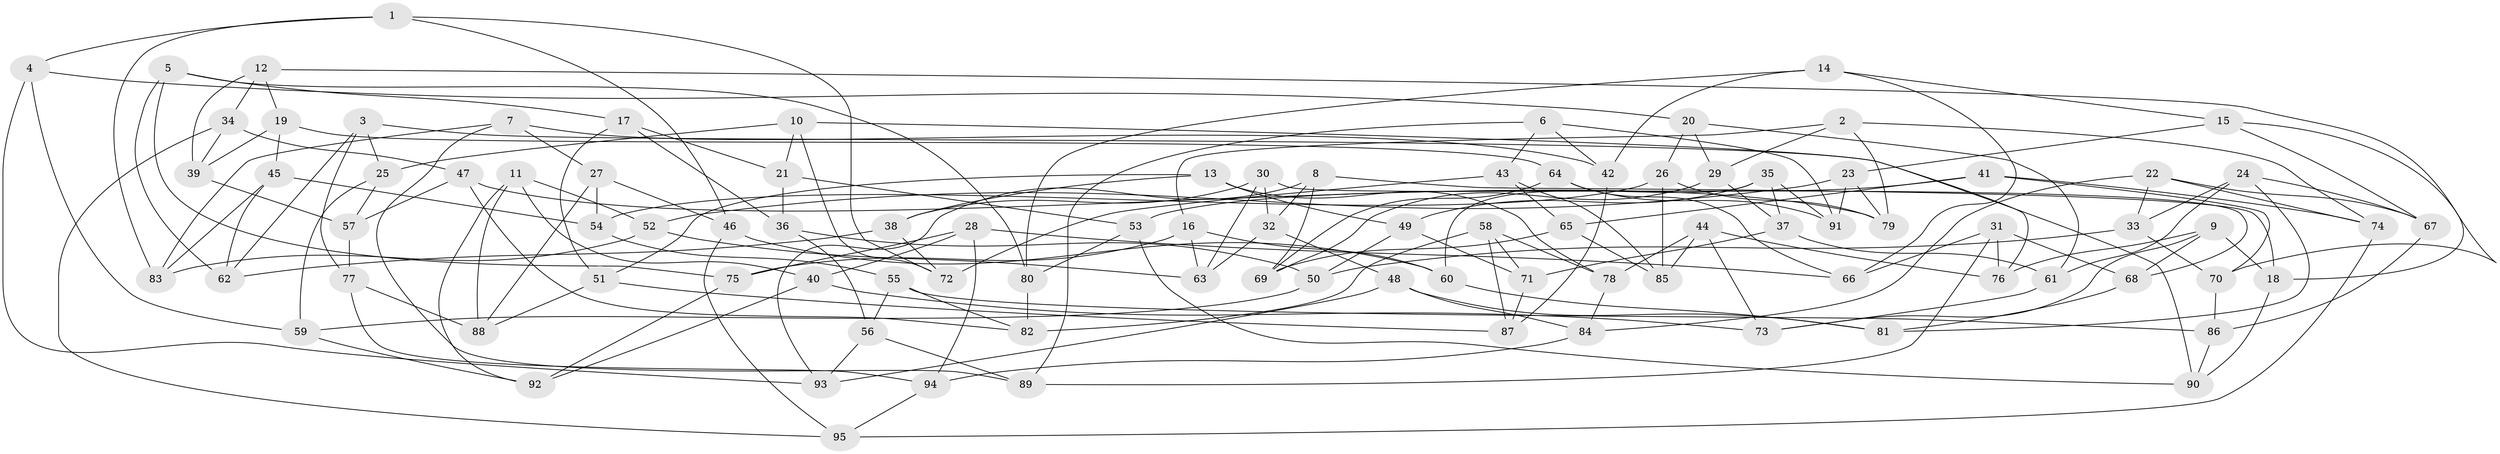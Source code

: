 // Generated by graph-tools (version 1.1) at 2025/16/03/09/25 04:16:22]
// undirected, 95 vertices, 190 edges
graph export_dot {
graph [start="1"]
  node [color=gray90,style=filled];
  1;
  2;
  3;
  4;
  5;
  6;
  7;
  8;
  9;
  10;
  11;
  12;
  13;
  14;
  15;
  16;
  17;
  18;
  19;
  20;
  21;
  22;
  23;
  24;
  25;
  26;
  27;
  28;
  29;
  30;
  31;
  32;
  33;
  34;
  35;
  36;
  37;
  38;
  39;
  40;
  41;
  42;
  43;
  44;
  45;
  46;
  47;
  48;
  49;
  50;
  51;
  52;
  53;
  54;
  55;
  56;
  57;
  58;
  59;
  60;
  61;
  62;
  63;
  64;
  65;
  66;
  67;
  68;
  69;
  70;
  71;
  72;
  73;
  74;
  75;
  76;
  77;
  78;
  79;
  80;
  81;
  82;
  83;
  84;
  85;
  86;
  87;
  88;
  89;
  90;
  91;
  92;
  93;
  94;
  95;
  1 -- 46;
  1 -- 4;
  1 -- 72;
  1 -- 83;
  2 -- 29;
  2 -- 74;
  2 -- 79;
  2 -- 16;
  3 -- 25;
  3 -- 90;
  3 -- 62;
  3 -- 77;
  4 -- 93;
  4 -- 59;
  4 -- 20;
  5 -- 17;
  5 -- 80;
  5 -- 75;
  5 -- 62;
  6 -- 42;
  6 -- 89;
  6 -- 91;
  6 -- 43;
  7 -- 89;
  7 -- 42;
  7 -- 27;
  7 -- 83;
  8 -- 93;
  8 -- 18;
  8 -- 69;
  8 -- 32;
  9 -- 73;
  9 -- 76;
  9 -- 18;
  9 -- 68;
  10 -- 72;
  10 -- 21;
  10 -- 25;
  10 -- 76;
  11 -- 52;
  11 -- 88;
  11 -- 40;
  11 -- 92;
  12 -- 34;
  12 -- 39;
  12 -- 70;
  12 -- 19;
  13 -- 49;
  13 -- 51;
  13 -- 78;
  13 -- 38;
  14 -- 80;
  14 -- 42;
  14 -- 66;
  14 -- 15;
  15 -- 18;
  15 -- 67;
  15 -- 23;
  16 -- 60;
  16 -- 75;
  16 -- 63;
  17 -- 21;
  17 -- 51;
  17 -- 36;
  18 -- 90;
  19 -- 45;
  19 -- 39;
  19 -- 64;
  20 -- 29;
  20 -- 26;
  20 -- 61;
  21 -- 36;
  21 -- 53;
  22 -- 67;
  22 -- 84;
  22 -- 74;
  22 -- 33;
  23 -- 79;
  23 -- 52;
  23 -- 91;
  24 -- 67;
  24 -- 81;
  24 -- 33;
  24 -- 61;
  25 -- 57;
  25 -- 59;
  26 -- 79;
  26 -- 85;
  26 -- 54;
  27 -- 46;
  27 -- 54;
  27 -- 88;
  28 -- 94;
  28 -- 66;
  28 -- 40;
  28 -- 75;
  29 -- 37;
  29 -- 69;
  30 -- 38;
  30 -- 32;
  30 -- 63;
  30 -- 68;
  31 -- 68;
  31 -- 76;
  31 -- 66;
  31 -- 89;
  32 -- 48;
  32 -- 63;
  33 -- 70;
  33 -- 50;
  34 -- 47;
  34 -- 95;
  34 -- 39;
  35 -- 37;
  35 -- 91;
  35 -- 49;
  35 -- 60;
  36 -- 50;
  36 -- 56;
  37 -- 61;
  37 -- 71;
  38 -- 72;
  38 -- 62;
  39 -- 57;
  40 -- 92;
  40 -- 73;
  41 -- 53;
  41 -- 74;
  41 -- 65;
  41 -- 70;
  42 -- 87;
  43 -- 65;
  43 -- 72;
  43 -- 85;
  44 -- 73;
  44 -- 78;
  44 -- 76;
  44 -- 85;
  45 -- 54;
  45 -- 62;
  45 -- 83;
  46 -- 60;
  46 -- 95;
  47 -- 57;
  47 -- 79;
  47 -- 82;
  48 -- 81;
  48 -- 84;
  48 -- 93;
  49 -- 50;
  49 -- 71;
  50 -- 59;
  51 -- 88;
  51 -- 87;
  52 -- 83;
  52 -- 63;
  53 -- 80;
  53 -- 90;
  54 -- 55;
  55 -- 82;
  55 -- 86;
  55 -- 56;
  56 -- 93;
  56 -- 89;
  57 -- 77;
  58 -- 71;
  58 -- 87;
  58 -- 82;
  58 -- 78;
  59 -- 92;
  60 -- 81;
  61 -- 73;
  64 -- 66;
  64 -- 69;
  64 -- 91;
  65 -- 85;
  65 -- 69;
  67 -- 86;
  68 -- 81;
  70 -- 86;
  71 -- 87;
  74 -- 95;
  75 -- 92;
  77 -- 94;
  77 -- 88;
  78 -- 84;
  80 -- 82;
  84 -- 94;
  86 -- 90;
  94 -- 95;
}
